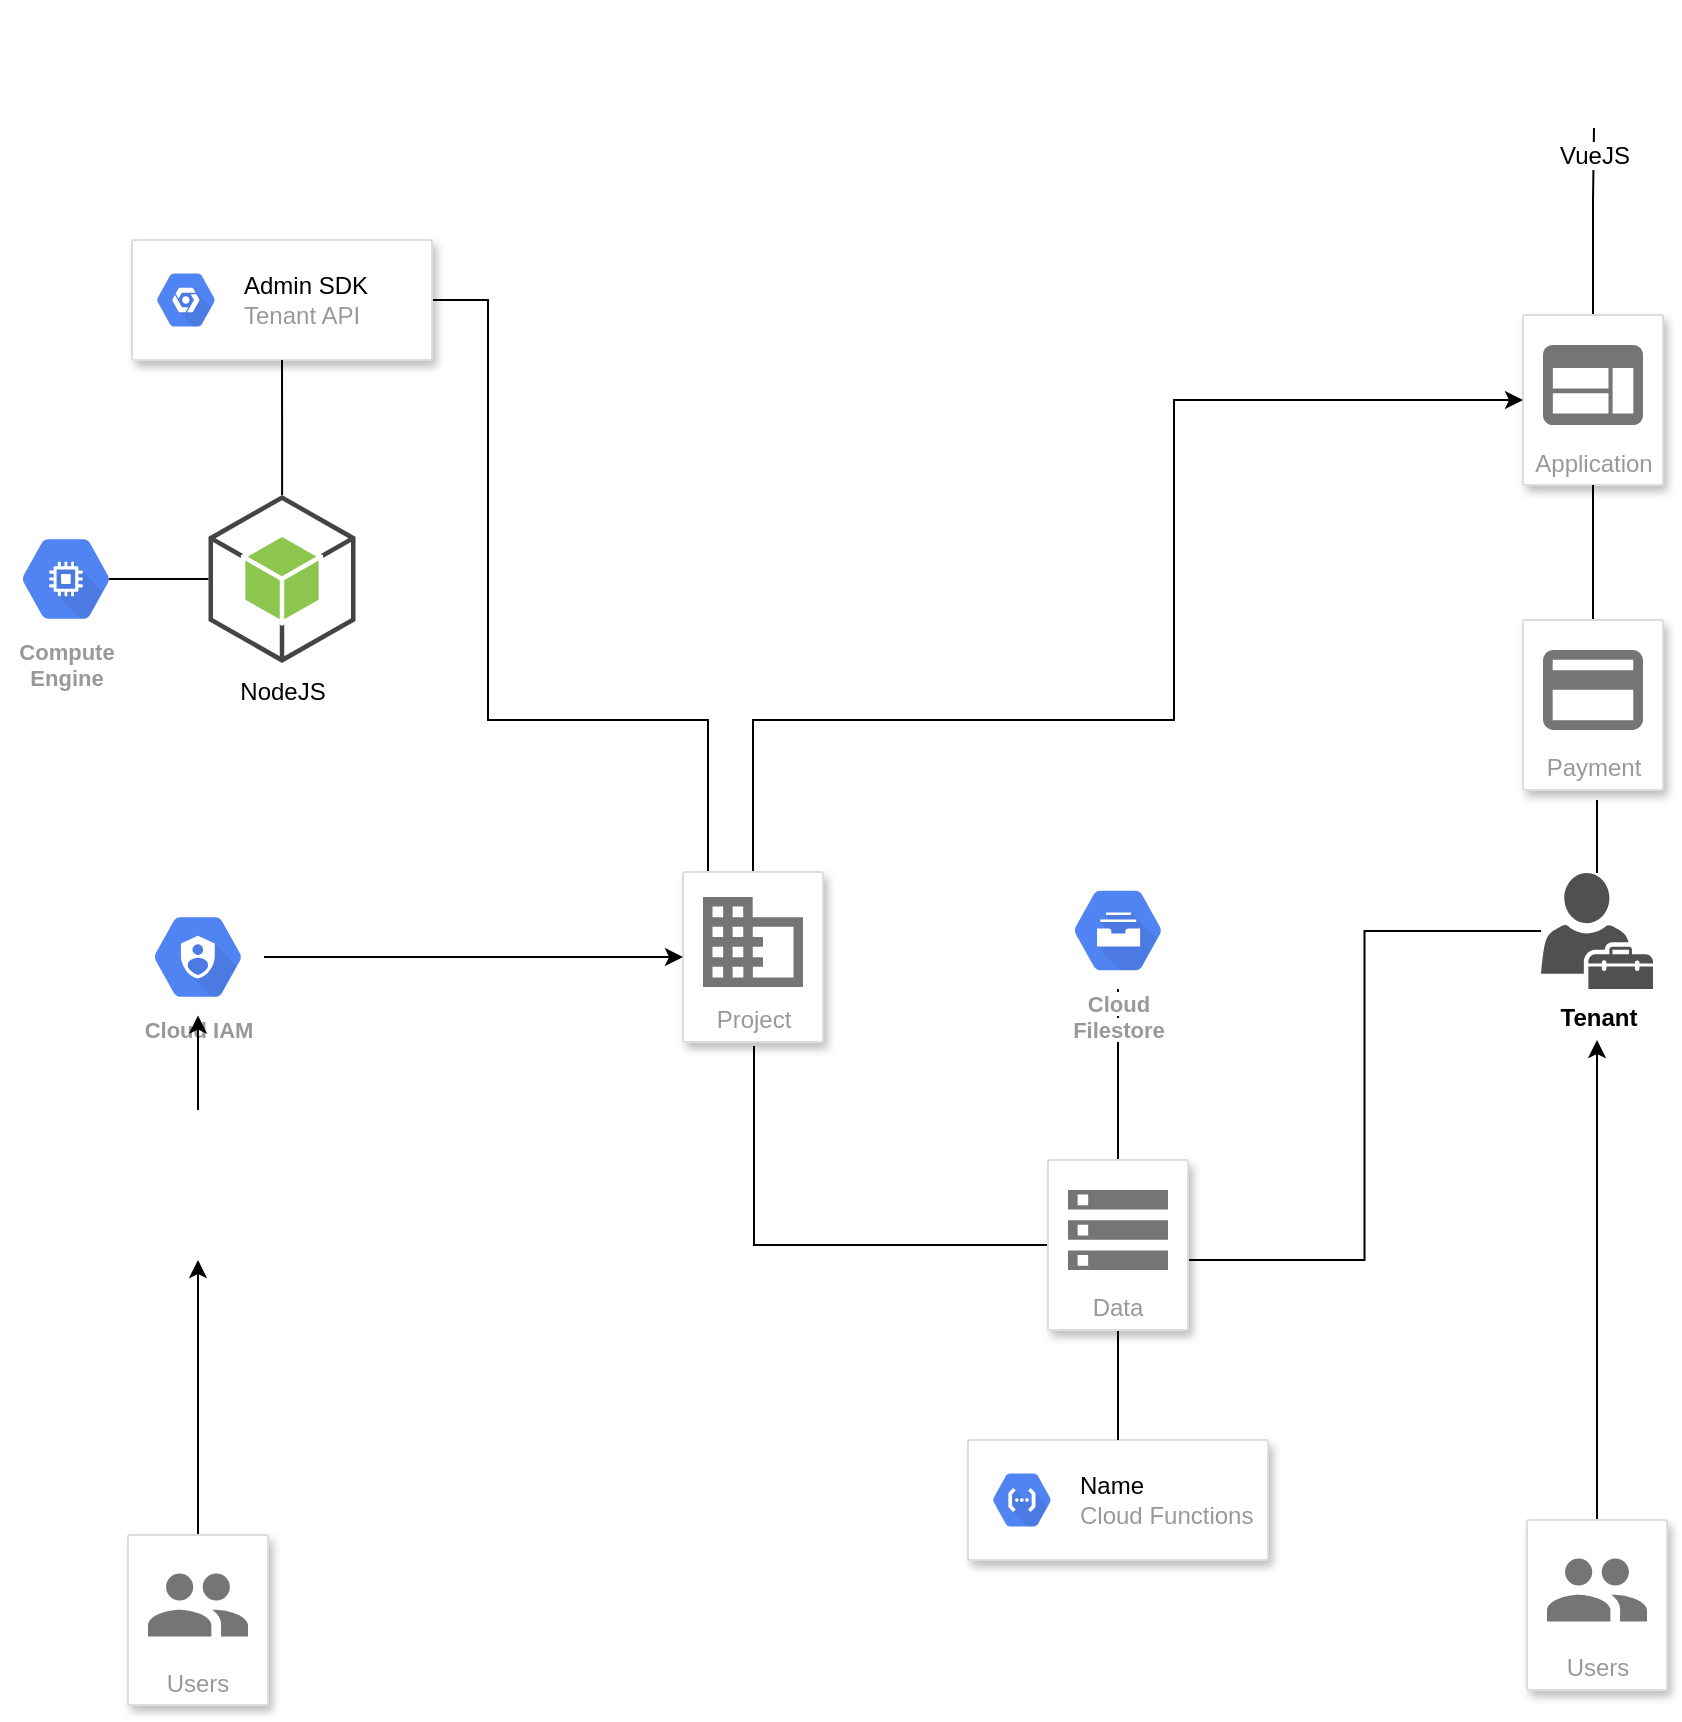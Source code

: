 <mxfile version="13.9.7" type="github">
  <diagram id="YlVkp8-III7TYCLAtudT" name="Page-1">
    <mxGraphModel dx="1349" dy="1154" grid="1" gridSize="10" guides="1" tooltips="1" connect="1" arrows="1" fold="1" page="1" pageScale="1" pageWidth="1654" pageHeight="1169" math="0" shadow="0">
      <root>
        <mxCell id="0" />
        <mxCell id="1" parent="0" />
        <mxCell id="C5w15jPe9weFPQTxlSTk-5" value="" style="strokeColor=#dddddd;shadow=1;strokeWidth=1;rounded=1;absoluteArcSize=1;arcSize=2;" vertex="1" parent="1">
          <mxGeometry x="510" y="750" width="150" height="60" as="geometry" />
        </mxCell>
        <mxCell id="C5w15jPe9weFPQTxlSTk-6" value="&lt;font color=&quot;#000000&quot;&gt;Name&lt;/font&gt;&lt;br&gt;Cloud Functions" style="dashed=0;connectable=0;html=1;fillColor=#5184F3;strokeColor=none;shape=mxgraph.gcp2.hexIcon;prIcon=cloud_functions;part=1;labelPosition=right;verticalLabelPosition=middle;align=left;verticalAlign=middle;spacingLeft=5;fontColor=#999999;fontSize=12;" vertex="1" parent="C5w15jPe9weFPQTxlSTk-5">
          <mxGeometry y="0.5" width="44" height="39" relative="1" as="geometry">
            <mxPoint x="5" y="-19.5" as="offset" />
          </mxGeometry>
        </mxCell>
        <mxCell id="C5w15jPe9weFPQTxlSTk-88" style="edgeStyle=orthogonalEdgeStyle;rounded=0;orthogonalLoop=1;jettySize=auto;html=1;startArrow=none;startFill=0;endArrow=none;endFill=0;strokeColor=#000000;" edge="1" parent="1" source="C5w15jPe9weFPQTxlSTk-7" target="C5w15jPe9weFPQTxlSTk-87">
          <mxGeometry relative="1" as="geometry">
            <Array as="points">
              <mxPoint x="823" y="130" />
              <mxPoint x="823" y="130" />
            </Array>
          </mxGeometry>
        </mxCell>
        <mxCell id="C5w15jPe9weFPQTxlSTk-7" value="Application" style="strokeColor=#dddddd;shadow=1;strokeWidth=1;rounded=1;absoluteArcSize=1;arcSize=2;labelPosition=center;verticalLabelPosition=middle;align=center;verticalAlign=bottom;spacingLeft=0;fontColor=#999999;fontSize=12;whiteSpace=wrap;spacingBottom=2;" vertex="1" parent="1">
          <mxGeometry x="787.5" y="187.5" width="70" height="85" as="geometry" />
        </mxCell>
        <mxCell id="C5w15jPe9weFPQTxlSTk-8" value="" style="dashed=0;connectable=0;html=1;fillColor=#757575;strokeColor=none;shape=mxgraph.gcp2.application;part=1;" vertex="1" parent="C5w15jPe9weFPQTxlSTk-7">
          <mxGeometry x="0.5" width="50" height="40" relative="1" as="geometry">
            <mxPoint x="-25" y="15" as="offset" />
          </mxGeometry>
        </mxCell>
        <mxCell id="C5w15jPe9weFPQTxlSTk-78" style="edgeStyle=orthogonalEdgeStyle;rounded=0;orthogonalLoop=1;jettySize=auto;html=1;entryX=0;entryY=0.5;entryDx=0;entryDy=0;startArrow=none;startFill=0;endArrow=classic;endFill=1;strokeColor=#000000;" edge="1" parent="1" source="C5w15jPe9weFPQTxlSTk-9" target="C5w15jPe9weFPQTxlSTk-7">
          <mxGeometry relative="1" as="geometry">
            <Array as="points">
              <mxPoint x="403" y="390" />
              <mxPoint x="613" y="390" />
              <mxPoint x="613" y="230" />
            </Array>
          </mxGeometry>
        </mxCell>
        <mxCell id="C5w15jPe9weFPQTxlSTk-89" style="edgeStyle=orthogonalEdgeStyle;rounded=0;orthogonalLoop=1;jettySize=auto;html=1;entryX=1;entryY=0.5;entryDx=0;entryDy=0;startArrow=none;startFill=0;endArrow=none;endFill=0;strokeColor=#000000;" edge="1" parent="1" source="C5w15jPe9weFPQTxlSTk-9" target="C5w15jPe9weFPQTxlSTk-76">
          <mxGeometry relative="1" as="geometry">
            <Array as="points">
              <mxPoint x="380" y="390" />
              <mxPoint x="270" y="390" />
              <mxPoint x="270" y="180" />
            </Array>
          </mxGeometry>
        </mxCell>
        <mxCell id="C5w15jPe9weFPQTxlSTk-9" value="Project" style="strokeColor=#dddddd;shadow=1;strokeWidth=1;rounded=1;absoluteArcSize=1;arcSize=2;labelPosition=center;verticalLabelPosition=middle;align=center;verticalAlign=bottom;spacingLeft=0;fontColor=#999999;fontSize=12;whiteSpace=wrap;spacingBottom=2;" vertex="1" parent="1">
          <mxGeometry x="367.5" y="466" width="70" height="85" as="geometry" />
        </mxCell>
        <mxCell id="C5w15jPe9weFPQTxlSTk-10" value="" style="dashed=0;connectable=0;html=1;fillColor=#757575;strokeColor=none;shape=mxgraph.gcp2.database;part=1;" vertex="1" parent="C5w15jPe9weFPQTxlSTk-9">
          <mxGeometry x="0.5" width="50" height="45" relative="1" as="geometry">
            <mxPoint x="-25" y="12.5" as="offset" />
          </mxGeometry>
        </mxCell>
        <mxCell id="C5w15jPe9weFPQTxlSTk-83" style="edgeStyle=orthogonalEdgeStyle;rounded=0;orthogonalLoop=1;jettySize=auto;html=1;entryX=0.5;entryY=1;entryDx=0;entryDy=0;startArrow=none;startFill=0;endArrow=none;endFill=0;strokeColor=#000000;" edge="1" parent="1" source="C5w15jPe9weFPQTxlSTk-13" target="C5w15jPe9weFPQTxlSTk-7">
          <mxGeometry relative="1" as="geometry" />
        </mxCell>
        <mxCell id="C5w15jPe9weFPQTxlSTk-13" value="Payment" style="strokeColor=#dddddd;shadow=1;strokeWidth=1;rounded=1;absoluteArcSize=1;arcSize=2;labelPosition=center;verticalLabelPosition=middle;align=center;verticalAlign=bottom;spacingLeft=0;fontColor=#999999;fontSize=12;whiteSpace=wrap;spacingBottom=2;" vertex="1" parent="1">
          <mxGeometry x="787.5" y="340" width="70" height="85" as="geometry" />
        </mxCell>
        <mxCell id="C5w15jPe9weFPQTxlSTk-14" value="" style="dashed=0;connectable=0;html=1;fillColor=#757575;strokeColor=none;shape=mxgraph.gcp2.payment;part=1;" vertex="1" parent="C5w15jPe9weFPQTxlSTk-13">
          <mxGeometry x="0.5" width="50" height="40" relative="1" as="geometry">
            <mxPoint x="-25" y="15" as="offset" />
          </mxGeometry>
        </mxCell>
        <mxCell id="C5w15jPe9weFPQTxlSTk-74" style="edgeStyle=orthogonalEdgeStyle;rounded=0;orthogonalLoop=1;jettySize=auto;html=1;entryX=0.5;entryY=1;entryDx=0;entryDy=0;startArrow=none;startFill=0;endArrow=classic;endFill=1;strokeColor=#000000;" edge="1" parent="1" source="C5w15jPe9weFPQTxlSTk-15" target="C5w15jPe9weFPQTxlSTk-66">
          <mxGeometry relative="1" as="geometry" />
        </mxCell>
        <mxCell id="C5w15jPe9weFPQTxlSTk-15" value="Users" style="strokeColor=#dddddd;shadow=1;strokeWidth=1;rounded=1;absoluteArcSize=1;arcSize=2;labelPosition=center;verticalLabelPosition=middle;align=center;verticalAlign=bottom;spacingLeft=0;fontColor=#999999;fontSize=12;whiteSpace=wrap;spacingBottom=2;" vertex="1" parent="1">
          <mxGeometry x="90" y="797.5" width="70" height="85" as="geometry" />
        </mxCell>
        <mxCell id="C5w15jPe9weFPQTxlSTk-16" value="" style="dashed=0;connectable=0;html=1;fillColor=#757575;strokeColor=none;shape=mxgraph.gcp2.users;part=1;" vertex="1" parent="C5w15jPe9weFPQTxlSTk-15">
          <mxGeometry x="0.5" width="50" height="31.5" relative="1" as="geometry">
            <mxPoint x="-25" y="19.25" as="offset" />
          </mxGeometry>
        </mxCell>
        <mxCell id="C5w15jPe9weFPQTxlSTk-63" value="" style="edgeStyle=orthogonalEdgeStyle;rounded=0;orthogonalLoop=1;jettySize=auto;html=1;startArrow=none;startFill=0;endArrow=none;endFill=0;strokeColor=#000000;" edge="1" parent="1" source="C5w15jPe9weFPQTxlSTk-20" target="C5w15jPe9weFPQTxlSTk-51">
          <mxGeometry relative="1" as="geometry" />
        </mxCell>
        <mxCell id="C5w15jPe9weFPQTxlSTk-20" value="&lt;span style=&quot;background-color: rgb(255 , 255 , 255)&quot;&gt;Cloud&lt;br&gt;Filestore&lt;/span&gt;" style="html=1;fillColor=#5184F3;strokeColor=none;verticalAlign=top;labelPosition=center;verticalLabelPosition=bottom;align=center;spacingTop=-6;fontSize=11;fontStyle=1;fontColor=#999999;shape=mxgraph.gcp2.hexIcon;prIcon=cloud_filestore" vertex="1" parent="1">
          <mxGeometry x="552" y="466" width="66" height="58.5" as="geometry" />
        </mxCell>
        <mxCell id="C5w15jPe9weFPQTxlSTk-71" style="edgeStyle=orthogonalEdgeStyle;rounded=0;orthogonalLoop=1;jettySize=auto;html=1;startArrow=none;startFill=0;endArrow=classic;endFill=1;strokeColor=#000000;" edge="1" parent="1" source="C5w15jPe9weFPQTxlSTk-29">
          <mxGeometry relative="1" as="geometry">
            <mxPoint x="824.5" y="550" as="targetPoint" />
          </mxGeometry>
        </mxCell>
        <mxCell id="C5w15jPe9weFPQTxlSTk-29" value="Users" style="strokeColor=#dddddd;shadow=1;strokeWidth=1;rounded=1;absoluteArcSize=1;arcSize=2;labelPosition=center;verticalLabelPosition=middle;align=center;verticalAlign=bottom;spacingLeft=0;fontColor=#999999;fontSize=12;whiteSpace=wrap;spacingBottom=2;" vertex="1" parent="1">
          <mxGeometry x="789.5" y="790" width="70" height="85" as="geometry" />
        </mxCell>
        <mxCell id="C5w15jPe9weFPQTxlSTk-30" value="" style="dashed=0;connectable=0;html=1;fillColor=#757575;strokeColor=none;shape=mxgraph.gcp2.users;part=1;" vertex="1" parent="C5w15jPe9weFPQTxlSTk-29">
          <mxGeometry x="0.5" width="50" height="31.5" relative="1" as="geometry">
            <mxPoint x="-25" y="19.25" as="offset" />
          </mxGeometry>
        </mxCell>
        <mxCell id="C5w15jPe9weFPQTxlSTk-72" style="edgeStyle=orthogonalEdgeStyle;rounded=0;orthogonalLoop=1;jettySize=auto;html=1;startArrow=none;startFill=0;endArrow=none;endFill=0;strokeColor=#000000;" edge="1" parent="1" source="C5w15jPe9weFPQTxlSTk-23">
          <mxGeometry relative="1" as="geometry">
            <mxPoint x="824.5" y="430" as="targetPoint" />
          </mxGeometry>
        </mxCell>
        <mxCell id="C5w15jPe9weFPQTxlSTk-79" style="edgeStyle=orthogonalEdgeStyle;rounded=0;orthogonalLoop=1;jettySize=auto;html=1;entryX=1;entryY=0.588;entryDx=0;entryDy=0;entryPerimeter=0;startArrow=none;startFill=0;endArrow=none;endFill=0;strokeColor=#000000;" edge="1" parent="1" source="C5w15jPe9weFPQTxlSTk-23" target="C5w15jPe9weFPQTxlSTk-51">
          <mxGeometry relative="1" as="geometry" />
        </mxCell>
        <mxCell id="C5w15jPe9weFPQTxlSTk-23" value="&lt;b&gt;&lt;span style=&quot;background-color: rgb(255 , 255 , 255)&quot;&gt;Tenant&lt;/span&gt;&lt;/b&gt;" style="pointerEvents=1;shadow=0;dashed=0;html=1;strokeColor=none;fillColor=#505050;labelPosition=center;verticalLabelPosition=bottom;verticalAlign=top;outlineConnect=0;align=center;shape=mxgraph.office.users.tenant_admin;" vertex="1" parent="1">
          <mxGeometry x="796.5" y="466.5" width="56" height="58" as="geometry" />
        </mxCell>
        <mxCell id="C5w15jPe9weFPQTxlSTk-50" value="Compute&#xa;Engine" style="html=1;fillColor=#5184F3;strokeColor=none;verticalAlign=top;labelPosition=center;verticalLabelPosition=bottom;align=center;spacingTop=-6;fontSize=11;fontStyle=1;fontColor=#999999;shape=mxgraph.gcp2.hexIcon;prIcon=compute_engine" vertex="1" parent="1">
          <mxGeometry x="26" y="290.25" width="66" height="58.5" as="geometry" />
        </mxCell>
        <mxCell id="C5w15jPe9weFPQTxlSTk-59" style="edgeStyle=orthogonalEdgeStyle;rounded=0;orthogonalLoop=1;jettySize=auto;html=1;startArrow=none;startFill=0;endArrow=none;endFill=0;strokeColor=#000000;" edge="1" parent="1" source="C5w15jPe9weFPQTxlSTk-51">
          <mxGeometry relative="1" as="geometry">
            <mxPoint x="403" y="570" as="targetPoint" />
            <Array as="points">
              <mxPoint x="403" y="653" />
              <mxPoint x="403" y="553" />
            </Array>
          </mxGeometry>
        </mxCell>
        <mxCell id="C5w15jPe9weFPQTxlSTk-90" value="" style="edgeStyle=orthogonalEdgeStyle;rounded=0;orthogonalLoop=1;jettySize=auto;html=1;startArrow=none;startFill=0;endArrow=none;endFill=0;strokeColor=#000000;" edge="1" parent="1" source="C5w15jPe9weFPQTxlSTk-51" target="C5w15jPe9weFPQTxlSTk-5">
          <mxGeometry relative="1" as="geometry" />
        </mxCell>
        <mxCell id="C5w15jPe9weFPQTxlSTk-51" value="Data" style="strokeColor=#dddddd;shadow=1;strokeWidth=1;rounded=1;absoluteArcSize=1;arcSize=2;labelPosition=center;verticalLabelPosition=middle;align=center;verticalAlign=bottom;spacingLeft=0;fontColor=#999999;fontSize=12;whiteSpace=wrap;spacingBottom=2;" vertex="1" parent="1">
          <mxGeometry x="550" y="610" width="70" height="85" as="geometry" />
        </mxCell>
        <mxCell id="C5w15jPe9weFPQTxlSTk-52" value="" style="dashed=0;connectable=0;html=1;fillColor=#757575;strokeColor=none;shape=mxgraph.gcp2.storage;part=1;" vertex="1" parent="C5w15jPe9weFPQTxlSTk-51">
          <mxGeometry x="0.5" width="50" height="40" relative="1" as="geometry">
            <mxPoint x="-25" y="15" as="offset" />
          </mxGeometry>
        </mxCell>
        <mxCell id="C5w15jPe9weFPQTxlSTk-70" style="edgeStyle=orthogonalEdgeStyle;rounded=0;orthogonalLoop=1;jettySize=auto;html=1;entryX=0;entryY=0.5;entryDx=0;entryDy=0;startArrow=none;startFill=0;endArrow=classic;endFill=1;strokeColor=#000000;" edge="1" parent="1" source="C5w15jPe9weFPQTxlSTk-55" target="C5w15jPe9weFPQTxlSTk-9">
          <mxGeometry relative="1" as="geometry" />
        </mxCell>
        <mxCell id="C5w15jPe9weFPQTxlSTk-55" value="&lt;span style=&quot;background-color: rgb(255 , 255 , 255)&quot;&gt;Cloud IAM&lt;/span&gt;" style="html=1;fillColor=#5184F3;strokeColor=none;verticalAlign=top;labelPosition=center;verticalLabelPosition=bottom;align=center;spacingTop=-6;fontSize=11;fontStyle=1;fontColor=#999999;shape=mxgraph.gcp2.hexIcon;prIcon=cloud_iam" vertex="1" parent="1">
          <mxGeometry x="92" y="479.25" width="66" height="58.5" as="geometry" />
        </mxCell>
        <mxCell id="C5w15jPe9weFPQTxlSTk-75" style="edgeStyle=orthogonalEdgeStyle;rounded=0;orthogonalLoop=1;jettySize=auto;html=1;startArrow=none;startFill=0;endArrow=classic;endFill=1;strokeColor=#000000;" edge="1" parent="1" source="C5w15jPe9weFPQTxlSTk-66" target="C5w15jPe9weFPQTxlSTk-55">
          <mxGeometry relative="1" as="geometry" />
        </mxCell>
        <mxCell id="C5w15jPe9weFPQTxlSTk-66" value="" style="shape=image;html=1;verticalAlign=top;verticalLabelPosition=bottom;labelBackgroundColor=#ffffff;imageAspect=0;aspect=fixed;image=https://cdn3.iconfinder.com/data/icons/cloud-technology-fill-group-of-networked/512/Cloud_two_step_verification-128.png" vertex="1" parent="1">
          <mxGeometry x="87.5" y="585" width="75" height="75" as="geometry" />
        </mxCell>
        <mxCell id="C5w15jPe9weFPQTxlSTk-76" value="" style="strokeColor=#dddddd;shadow=1;strokeWidth=1;rounded=1;absoluteArcSize=1;arcSize=2;" vertex="1" parent="1">
          <mxGeometry x="92" y="150" width="150" height="60" as="geometry" />
        </mxCell>
        <mxCell id="C5w15jPe9weFPQTxlSTk-77" value="&lt;font color=&quot;#000000&quot;&gt;Admin SDK&lt;/font&gt;&lt;br&gt;Tenant API" style="dashed=0;connectable=0;html=1;fillColor=#5184F3;strokeColor=none;shape=mxgraph.gcp2.hexIcon;prIcon=placeholder;part=1;labelPosition=right;verticalLabelPosition=middle;align=left;verticalAlign=middle;spacingLeft=5;fontColor=#999999;fontSize=12;" vertex="1" parent="C5w15jPe9weFPQTxlSTk-76">
          <mxGeometry y="0.5" width="44" height="39" relative="1" as="geometry">
            <mxPoint x="5" y="-19.5" as="offset" />
          </mxGeometry>
        </mxCell>
        <mxCell id="C5w15jPe9weFPQTxlSTk-86" style="edgeStyle=orthogonalEdgeStyle;rounded=0;orthogonalLoop=1;jettySize=auto;html=1;entryX=0.5;entryY=1;entryDx=0;entryDy=0;startArrow=none;startFill=0;endArrow=none;endFill=0;strokeColor=#000000;" edge="1" parent="1" source="C5w15jPe9weFPQTxlSTk-85" target="C5w15jPe9weFPQTxlSTk-76">
          <mxGeometry relative="1" as="geometry" />
        </mxCell>
        <mxCell id="C5w15jPe9weFPQTxlSTk-92" style="edgeStyle=orthogonalEdgeStyle;rounded=0;orthogonalLoop=1;jettySize=auto;html=1;entryX=0.825;entryY=0.5;entryDx=0;entryDy=0;entryPerimeter=0;startArrow=none;startFill=0;endArrow=none;endFill=0;strokeColor=#000000;" edge="1" parent="1" source="C5w15jPe9weFPQTxlSTk-85" target="C5w15jPe9weFPQTxlSTk-50">
          <mxGeometry relative="1" as="geometry" />
        </mxCell>
        <mxCell id="C5w15jPe9weFPQTxlSTk-85" value="NodeJS" style="outlineConnect=0;dashed=0;verticalLabelPosition=bottom;verticalAlign=top;align=center;html=1;shape=mxgraph.aws3.android;fillColor=#8CC64F;gradientColor=none;" vertex="1" parent="1">
          <mxGeometry x="130.25" y="277.5" width="73.5" height="84" as="geometry" />
        </mxCell>
        <mxCell id="C5w15jPe9weFPQTxlSTk-87" value="VueJS" style="shape=image;html=1;verticalAlign=top;verticalLabelPosition=bottom;labelBackgroundColor=#ffffff;imageAspect=0;aspect=fixed;image=https://cdn3.iconfinder.com/data/icons/logos-and-brands-adobe/512/367_Vuejs-128.png" vertex="1" parent="1">
          <mxGeometry x="790.5" y="30" width="64" height="64" as="geometry" />
        </mxCell>
      </root>
    </mxGraphModel>
  </diagram>
</mxfile>
